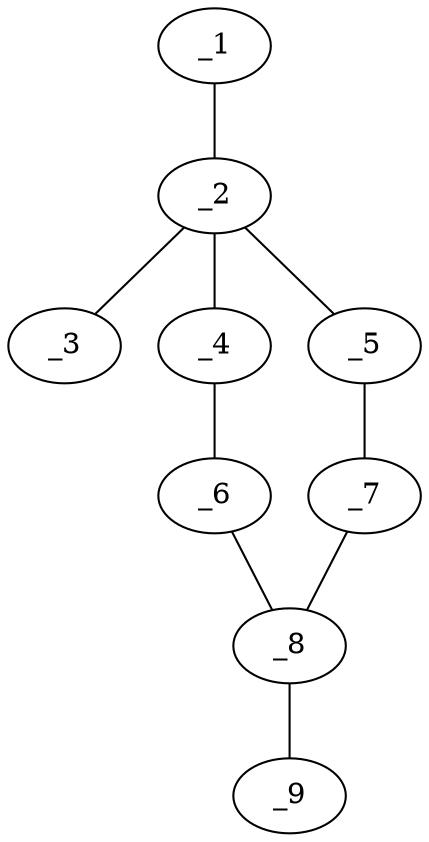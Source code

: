 graph molid295156 {
	_1	 [charge=0,
		chem=1,
		symbol="C  ",
		x="2.366",
		y="1.933"];
	_2	 [charge=0,
		chem=1,
		symbol="C  ",
		x="2.866",
		y="1.067"];
	_1 -- _2	 [valence=1];
	_3	 [charge=0,
		chem=2,
		symbol="O  ",
		x="3.366",
		y="1.933"];
	_2 -- _3	 [valence=1];
	_4	 [charge=0,
		chem=1,
		symbol="C  ",
		x=2,
		y="0.567"];
	_2 -- _4	 [valence=1];
	_5	 [charge=0,
		chem=1,
		symbol="C  ",
		x="3.7321",
		y="0.567"];
	_2 -- _5	 [valence=1];
	_6	 [charge=0,
		chem=1,
		symbol="C  ",
		x=2,
		y="-0.433"];
	_4 -- _6	 [valence=2];
	_7	 [charge=0,
		chem=1,
		symbol="C  ",
		x="3.7321",
		y="-0.433"];
	_5 -- _7	 [valence=2];
	_8	 [charge=0,
		chem=1,
		symbol="C  ",
		x="2.866",
		y="-0.933"];
	_6 -- _8	 [valence=1];
	_7 -- _8	 [valence=1];
	_9	 [charge=0,
		chem=2,
		symbol="O  ",
		x="2.866",
		y="-1.933"];
	_8 -- _9	 [valence=2];
}
